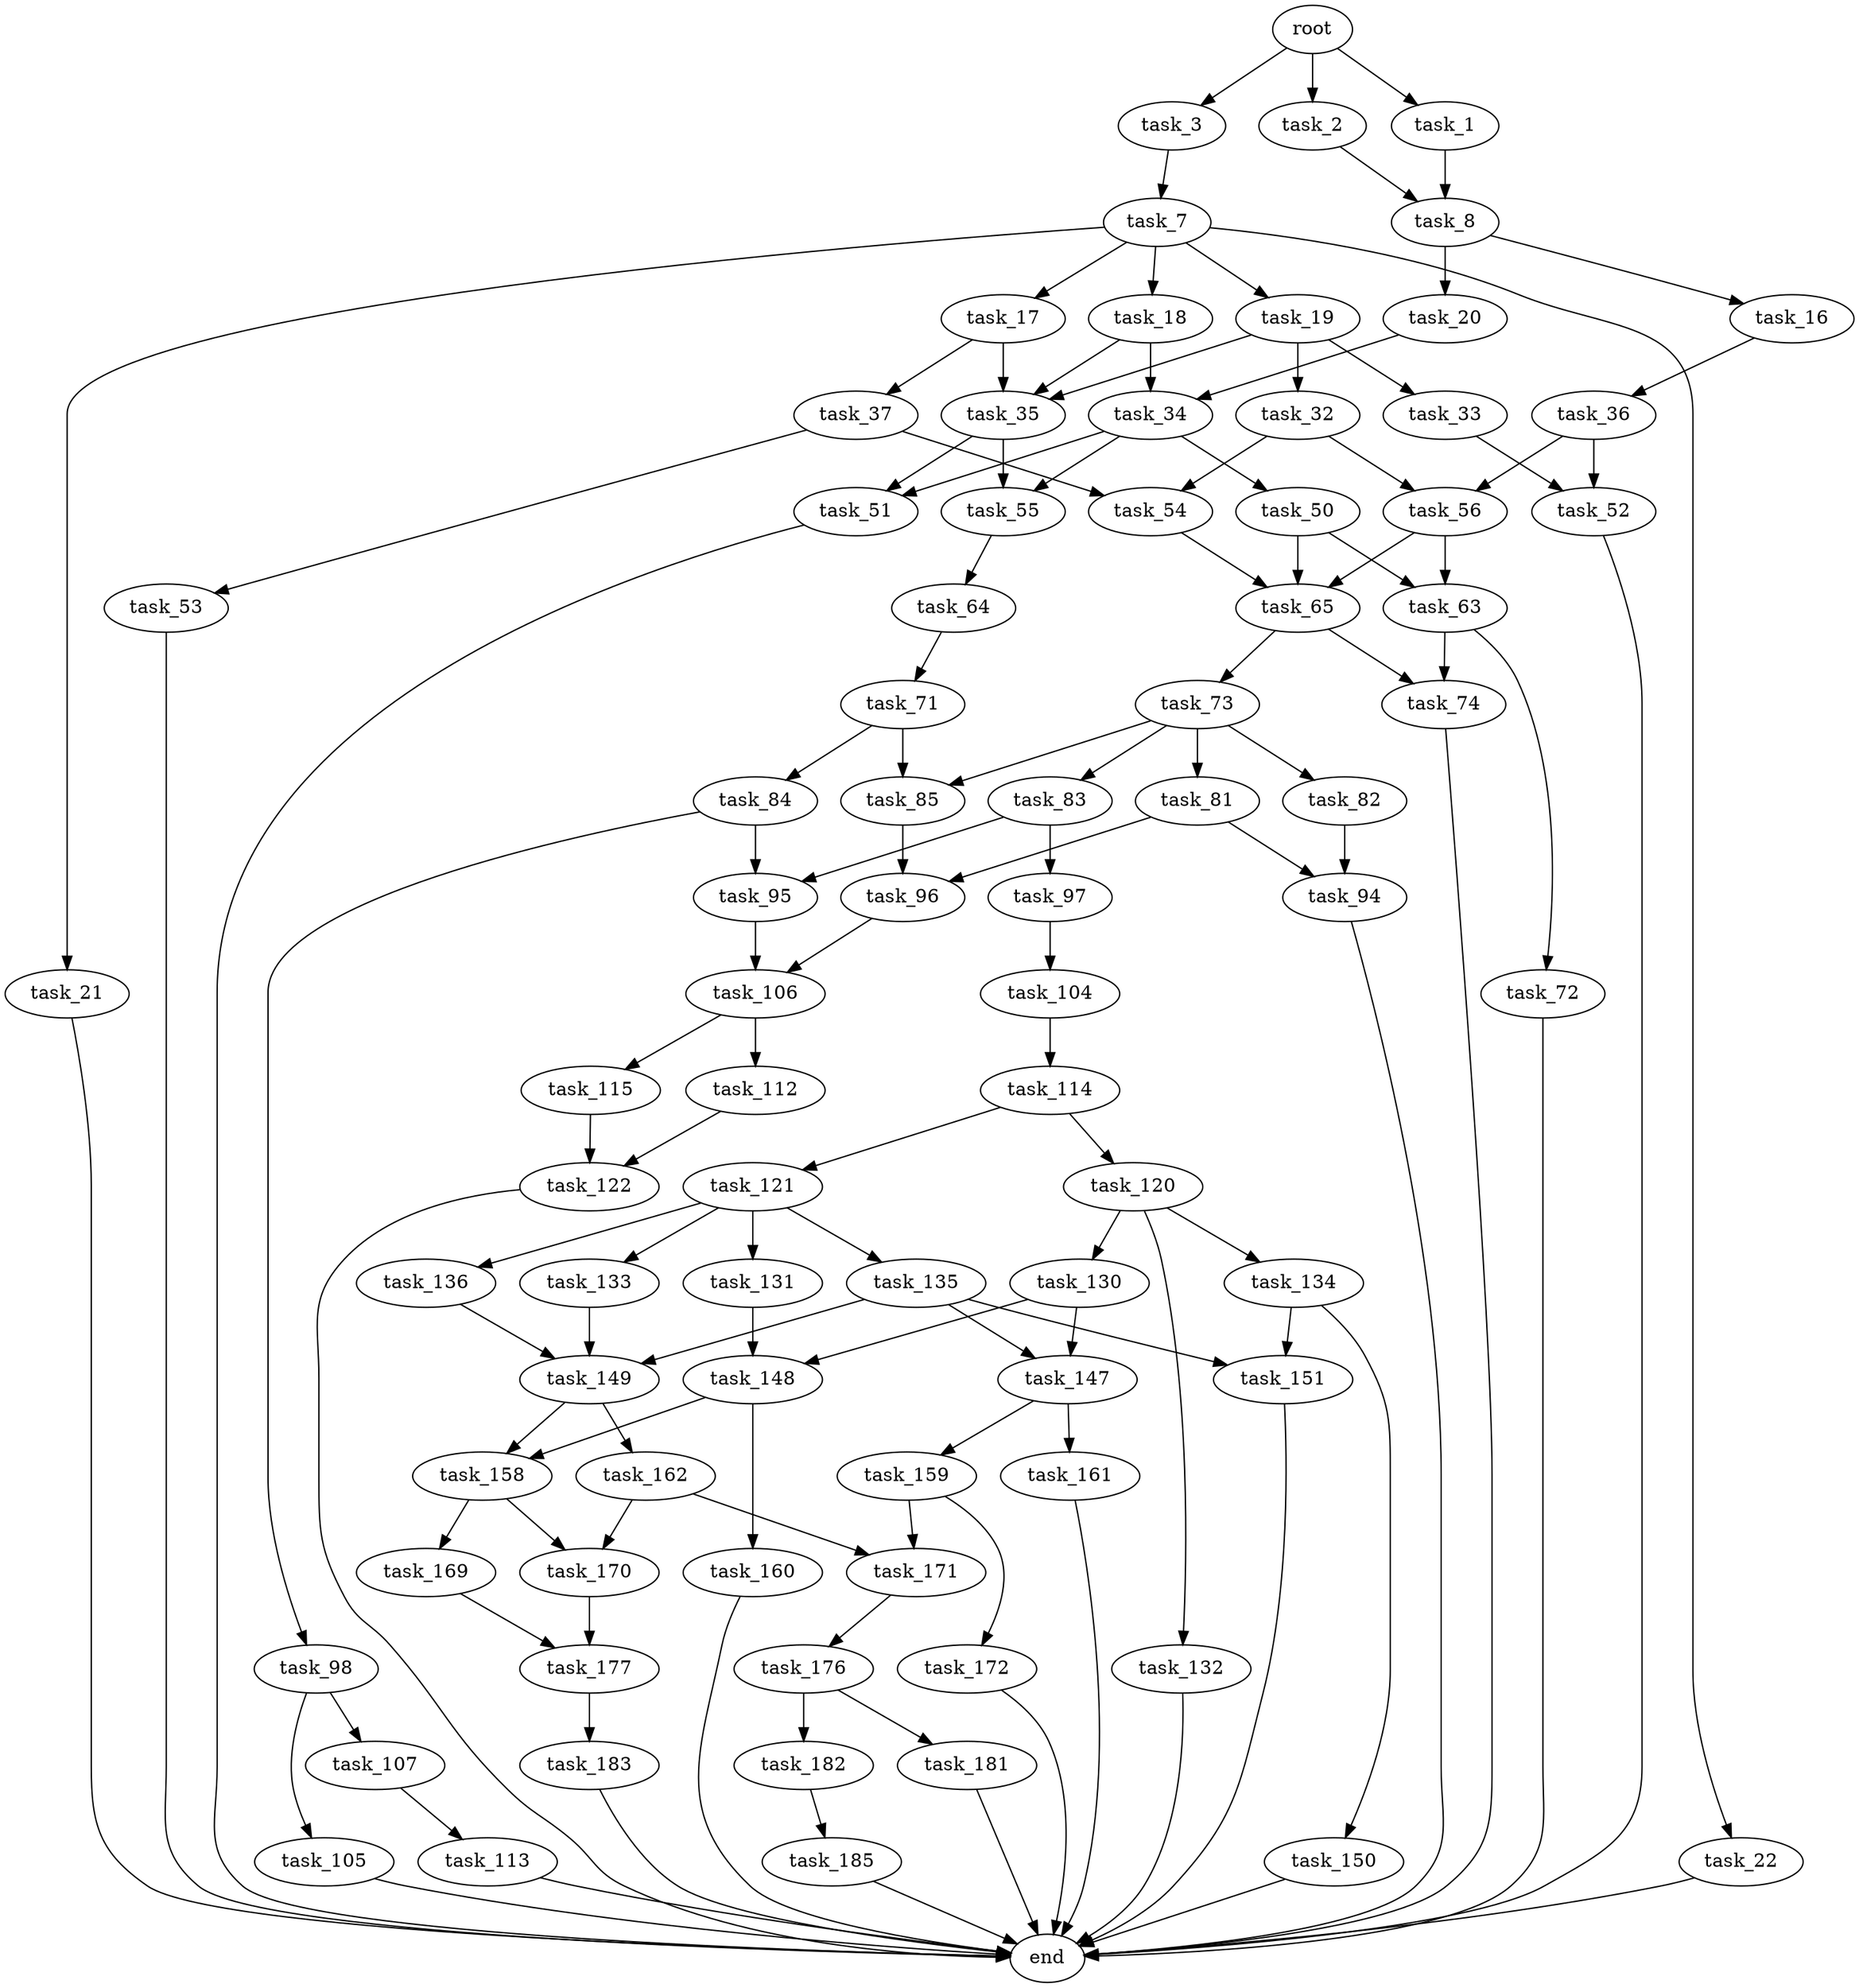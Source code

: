 digraph G {
  root [size="0.000000"];
  task_1 [size="36273454878.000000"];
  task_2 [size="15705767290.000000"];
  task_3 [size="4996258121.000000"];
  task_8 [size="231928233984.000000"];
  task_7 [size="133535504280.000000"];
  task_17 [size="741540034.000000"];
  task_18 [size="14468944733.000000"];
  task_19 [size="8589934592.000000"];
  task_21 [size="31981099348.000000"];
  task_22 [size="975674329280.000000"];
  task_16 [size="18675863374.000000"];
  task_20 [size="8589934592.000000"];
  task_36 [size="10618325765.000000"];
  task_35 [size="6404295856.000000"];
  task_37 [size="7063208898.000000"];
  task_34 [size="8589934592.000000"];
  task_32 [size="28991029248.000000"];
  task_33 [size="18095525970.000000"];
  end [size="0.000000"];
  task_54 [size="163247149656.000000"];
  task_56 [size="549755813888.000000"];
  task_52 [size="362370715924.000000"];
  task_50 [size="76707436368.000000"];
  task_51 [size="467156203722.000000"];
  task_55 [size="263052896371.000000"];
  task_53 [size="411792416947.000000"];
  task_63 [size="7063342225.000000"];
  task_65 [size="2618972170.000000"];
  task_64 [size="1143532102185.000000"];
  task_72 [size="225506540108.000000"];
  task_74 [size="24100543226.000000"];
  task_71 [size="8589934592.000000"];
  task_73 [size="28991029248.000000"];
  task_84 [size="232263519360.000000"];
  task_85 [size="319395392206.000000"];
  task_81 [size="41079541377.000000"];
  task_82 [size="19949408277.000000"];
  task_83 [size="842485383.000000"];
  task_94 [size="1124063845.000000"];
  task_96 [size="28991029248.000000"];
  task_95 [size="46880780202.000000"];
  task_97 [size="1945919255.000000"];
  task_98 [size="291549106316.000000"];
  task_106 [size="16878978950.000000"];
  task_104 [size="435448438480.000000"];
  task_105 [size="2359192600.000000"];
  task_107 [size="61018508280.000000"];
  task_114 [size="10515517044.000000"];
  task_112 [size="231928233984.000000"];
  task_115 [size="3187980175.000000"];
  task_113 [size="549755813888.000000"];
  task_122 [size="8589934592.000000"];
  task_120 [size="1847540742.000000"];
  task_121 [size="244242150256.000000"];
  task_130 [size="110216946113.000000"];
  task_132 [size="134217728000.000000"];
  task_134 [size="28991029248.000000"];
  task_131 [size="68719476736.000000"];
  task_133 [size="9357832119.000000"];
  task_135 [size="185981265617.000000"];
  task_136 [size="368293445632.000000"];
  task_147 [size="33744514640.000000"];
  task_148 [size="297924839654.000000"];
  task_149 [size="231928233984.000000"];
  task_150 [size="134217728000.000000"];
  task_151 [size="231928233984.000000"];
  task_159 [size="782757789696.000000"];
  task_161 [size="516959821661.000000"];
  task_158 [size="297310756806.000000"];
  task_160 [size="28991029248.000000"];
  task_162 [size="8589934592.000000"];
  task_169 [size="12190171749.000000"];
  task_170 [size="22653904697.000000"];
  task_171 [size="764884275208.000000"];
  task_172 [size="22656867944.000000"];
  task_177 [size="94252524436.000000"];
  task_176 [size="782757789696.000000"];
  task_181 [size="231928233984.000000"];
  task_182 [size="79975882147.000000"];
  task_183 [size="231928233984.000000"];
  task_185 [size="368293445632.000000"];

  root -> task_1 [size="1.000000"];
  root -> task_2 [size="1.000000"];
  root -> task_3 [size="1.000000"];
  task_1 -> task_8 [size="679477248.000000"];
  task_2 -> task_8 [size="411041792.000000"];
  task_3 -> task_7 [size="134217728.000000"];
  task_8 -> task_16 [size="301989888.000000"];
  task_8 -> task_20 [size="301989888.000000"];
  task_7 -> task_17 [size="134217728.000000"];
  task_7 -> task_18 [size="134217728.000000"];
  task_7 -> task_19 [size="134217728.000000"];
  task_7 -> task_21 [size="134217728.000000"];
  task_7 -> task_22 [size="134217728.000000"];
  task_17 -> task_35 [size="33554432.000000"];
  task_17 -> task_37 [size="33554432.000000"];
  task_18 -> task_34 [size="301989888.000000"];
  task_18 -> task_35 [size="301989888.000000"];
  task_19 -> task_32 [size="33554432.000000"];
  task_19 -> task_33 [size="33554432.000000"];
  task_19 -> task_35 [size="33554432.000000"];
  task_21 -> end [size="1.000000"];
  task_22 -> end [size="1.000000"];
  task_16 -> task_36 [size="301989888.000000"];
  task_20 -> task_34 [size="33554432.000000"];
  task_36 -> task_52 [size="301989888.000000"];
  task_36 -> task_56 [size="301989888.000000"];
  task_35 -> task_51 [size="301989888.000000"];
  task_35 -> task_55 [size="301989888.000000"];
  task_37 -> task_53 [size="536870912.000000"];
  task_37 -> task_54 [size="536870912.000000"];
  task_34 -> task_50 [size="33554432.000000"];
  task_34 -> task_51 [size="33554432.000000"];
  task_34 -> task_55 [size="33554432.000000"];
  task_32 -> task_54 [size="75497472.000000"];
  task_32 -> task_56 [size="75497472.000000"];
  task_33 -> task_52 [size="679477248.000000"];
  task_54 -> task_65 [size="134217728.000000"];
  task_56 -> task_63 [size="536870912.000000"];
  task_56 -> task_65 [size="536870912.000000"];
  task_52 -> end [size="1.000000"];
  task_50 -> task_63 [size="134217728.000000"];
  task_50 -> task_65 [size="134217728.000000"];
  task_51 -> end [size="1.000000"];
  task_55 -> task_64 [size="209715200.000000"];
  task_53 -> end [size="1.000000"];
  task_63 -> task_72 [size="209715200.000000"];
  task_63 -> task_74 [size="209715200.000000"];
  task_65 -> task_73 [size="209715200.000000"];
  task_65 -> task_74 [size="209715200.000000"];
  task_64 -> task_71 [size="679477248.000000"];
  task_72 -> end [size="1.000000"];
  task_74 -> end [size="1.000000"];
  task_71 -> task_84 [size="33554432.000000"];
  task_71 -> task_85 [size="33554432.000000"];
  task_73 -> task_81 [size="75497472.000000"];
  task_73 -> task_82 [size="75497472.000000"];
  task_73 -> task_83 [size="75497472.000000"];
  task_73 -> task_85 [size="75497472.000000"];
  task_84 -> task_95 [size="209715200.000000"];
  task_84 -> task_98 [size="209715200.000000"];
  task_85 -> task_96 [size="301989888.000000"];
  task_81 -> task_94 [size="679477248.000000"];
  task_81 -> task_96 [size="679477248.000000"];
  task_82 -> task_94 [size="411041792.000000"];
  task_83 -> task_95 [size="33554432.000000"];
  task_83 -> task_97 [size="33554432.000000"];
  task_94 -> end [size="1.000000"];
  task_96 -> task_106 [size="75497472.000000"];
  task_95 -> task_106 [size="33554432.000000"];
  task_97 -> task_104 [size="75497472.000000"];
  task_98 -> task_105 [size="536870912.000000"];
  task_98 -> task_107 [size="536870912.000000"];
  task_106 -> task_112 [size="301989888.000000"];
  task_106 -> task_115 [size="301989888.000000"];
  task_104 -> task_114 [size="679477248.000000"];
  task_105 -> end [size="1.000000"];
  task_107 -> task_113 [size="75497472.000000"];
  task_114 -> task_120 [size="536870912.000000"];
  task_114 -> task_121 [size="536870912.000000"];
  task_112 -> task_122 [size="301989888.000000"];
  task_115 -> task_122 [size="75497472.000000"];
  task_113 -> end [size="1.000000"];
  task_122 -> end [size="1.000000"];
  task_120 -> task_130 [size="134217728.000000"];
  task_120 -> task_132 [size="134217728.000000"];
  task_120 -> task_134 [size="134217728.000000"];
  task_121 -> task_131 [size="536870912.000000"];
  task_121 -> task_133 [size="536870912.000000"];
  task_121 -> task_135 [size="536870912.000000"];
  task_121 -> task_136 [size="536870912.000000"];
  task_130 -> task_147 [size="75497472.000000"];
  task_130 -> task_148 [size="75497472.000000"];
  task_132 -> end [size="1.000000"];
  task_134 -> task_150 [size="75497472.000000"];
  task_134 -> task_151 [size="75497472.000000"];
  task_131 -> task_148 [size="134217728.000000"];
  task_133 -> task_149 [size="411041792.000000"];
  task_135 -> task_147 [size="301989888.000000"];
  task_135 -> task_149 [size="301989888.000000"];
  task_135 -> task_151 [size="301989888.000000"];
  task_136 -> task_149 [size="411041792.000000"];
  task_147 -> task_159 [size="536870912.000000"];
  task_147 -> task_161 [size="536870912.000000"];
  task_148 -> task_158 [size="209715200.000000"];
  task_148 -> task_160 [size="209715200.000000"];
  task_149 -> task_158 [size="301989888.000000"];
  task_149 -> task_162 [size="301989888.000000"];
  task_150 -> end [size="1.000000"];
  task_151 -> end [size="1.000000"];
  task_159 -> task_171 [size="679477248.000000"];
  task_159 -> task_172 [size="679477248.000000"];
  task_161 -> end [size="1.000000"];
  task_158 -> task_169 [size="209715200.000000"];
  task_158 -> task_170 [size="209715200.000000"];
  task_160 -> end [size="1.000000"];
  task_162 -> task_170 [size="33554432.000000"];
  task_162 -> task_171 [size="33554432.000000"];
  task_169 -> task_177 [size="33554432.000000"];
  task_170 -> task_177 [size="75497472.000000"];
  task_171 -> task_176 [size="838860800.000000"];
  task_172 -> end [size="1.000000"];
  task_177 -> task_183 [size="75497472.000000"];
  task_176 -> task_181 [size="679477248.000000"];
  task_176 -> task_182 [size="679477248.000000"];
  task_181 -> end [size="1.000000"];
  task_182 -> task_185 [size="75497472.000000"];
  task_183 -> end [size="1.000000"];
  task_185 -> end [size="1.000000"];
}
